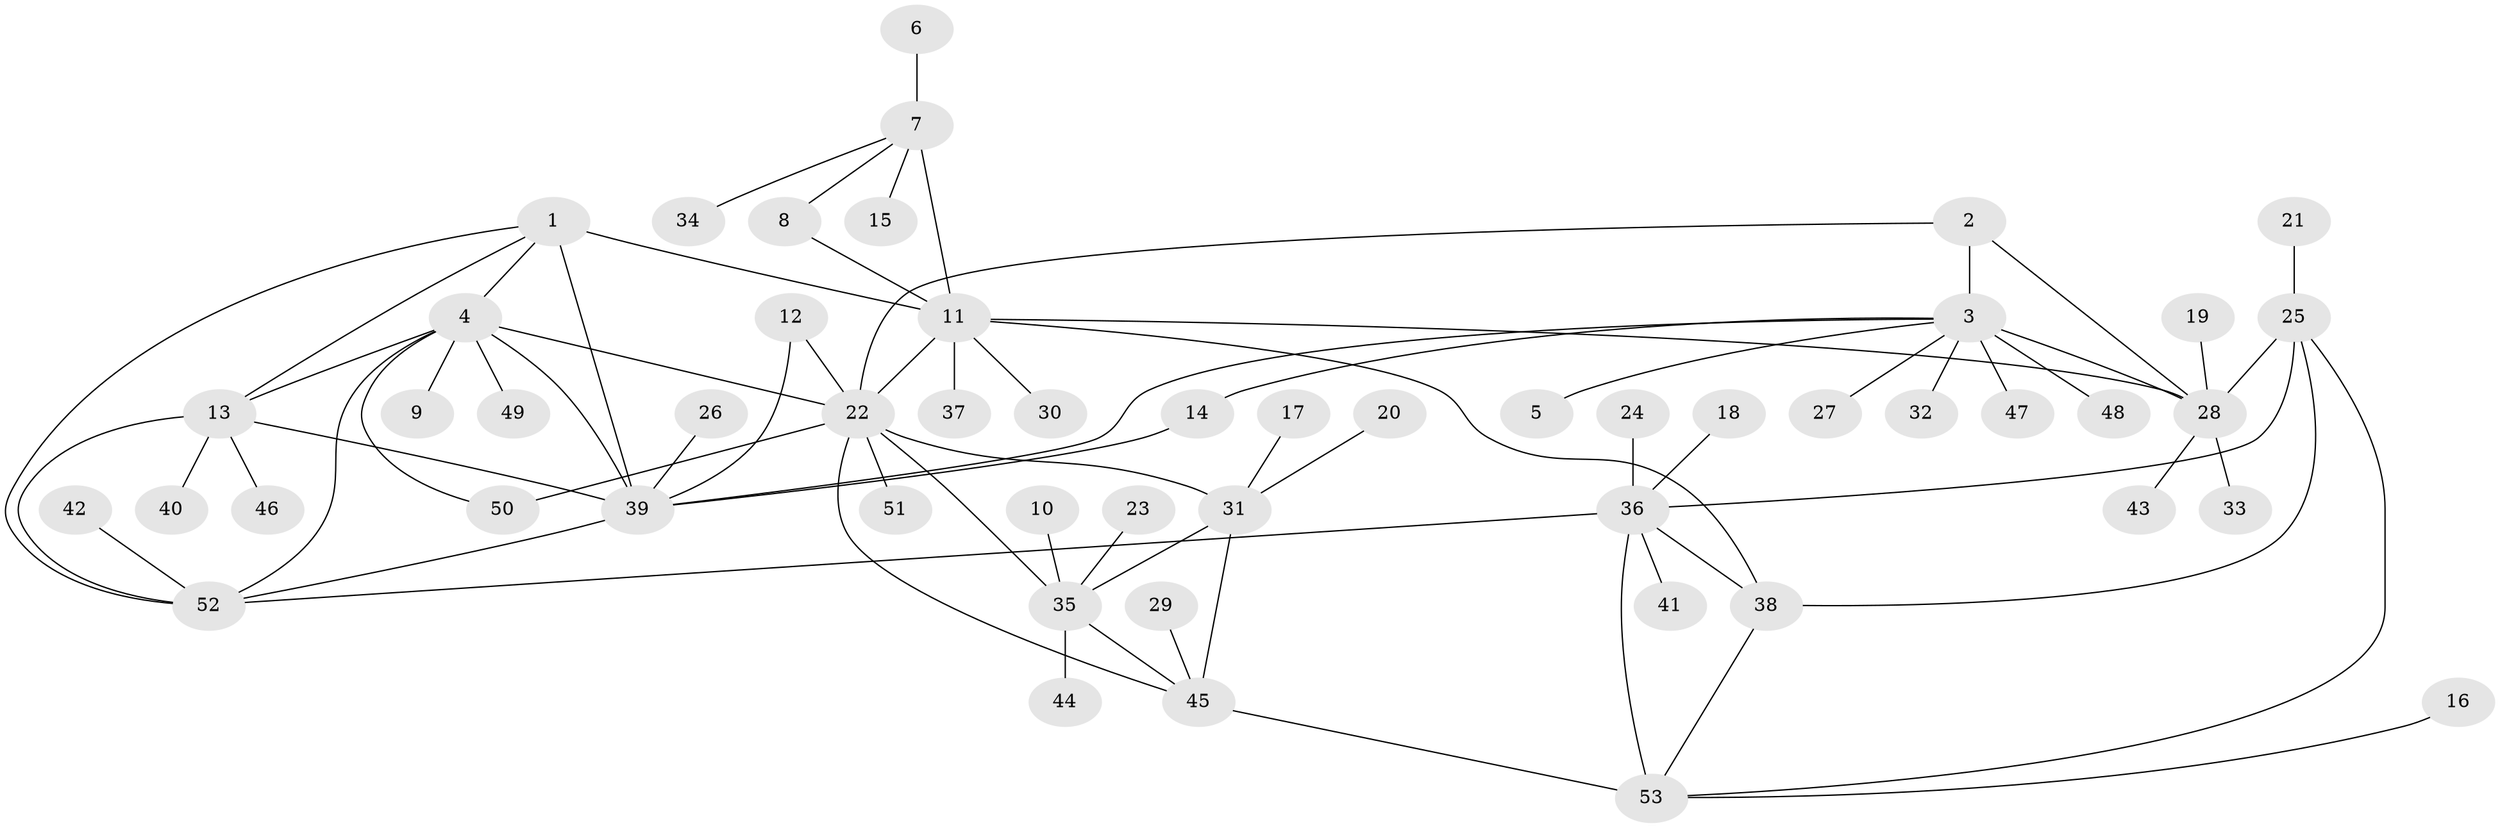 // original degree distribution, {8: 0.03773584905660377, 9: 0.04716981132075472, 4: 0.009433962264150943, 7: 0.05660377358490566, 12: 0.009433962264150943, 5: 0.02830188679245283, 6: 0.02830188679245283, 10: 0.009433962264150943, 11: 0.009433962264150943, 1: 0.5943396226415094, 3: 0.03773584905660377, 2: 0.1320754716981132}
// Generated by graph-tools (version 1.1) at 2025/02/03/09/25 03:02:35]
// undirected, 53 vertices, 75 edges
graph export_dot {
graph [start="1"]
  node [color=gray90,style=filled];
  1;
  2;
  3;
  4;
  5;
  6;
  7;
  8;
  9;
  10;
  11;
  12;
  13;
  14;
  15;
  16;
  17;
  18;
  19;
  20;
  21;
  22;
  23;
  24;
  25;
  26;
  27;
  28;
  29;
  30;
  31;
  32;
  33;
  34;
  35;
  36;
  37;
  38;
  39;
  40;
  41;
  42;
  43;
  44;
  45;
  46;
  47;
  48;
  49;
  50;
  51;
  52;
  53;
  1 -- 4 [weight=1.0];
  1 -- 11 [weight=2.0];
  1 -- 13 [weight=1.0];
  1 -- 39 [weight=1.0];
  1 -- 52 [weight=1.0];
  2 -- 3 [weight=3.0];
  2 -- 22 [weight=1.0];
  2 -- 28 [weight=1.0];
  3 -- 5 [weight=1.0];
  3 -- 14 [weight=1.0];
  3 -- 27 [weight=1.0];
  3 -- 28 [weight=3.0];
  3 -- 32 [weight=1.0];
  3 -- 39 [weight=1.0];
  3 -- 47 [weight=1.0];
  3 -- 48 [weight=1.0];
  4 -- 9 [weight=1.0];
  4 -- 13 [weight=1.0];
  4 -- 22 [weight=1.0];
  4 -- 39 [weight=1.0];
  4 -- 49 [weight=1.0];
  4 -- 50 [weight=1.0];
  4 -- 52 [weight=1.0];
  6 -- 7 [weight=1.0];
  7 -- 8 [weight=2.0];
  7 -- 11 [weight=4.0];
  7 -- 15 [weight=1.0];
  7 -- 34 [weight=1.0];
  8 -- 11 [weight=2.0];
  10 -- 35 [weight=1.0];
  11 -- 22 [weight=1.0];
  11 -- 28 [weight=1.0];
  11 -- 30 [weight=1.0];
  11 -- 37 [weight=1.0];
  11 -- 38 [weight=1.0];
  12 -- 22 [weight=1.0];
  12 -- 39 [weight=1.0];
  13 -- 39 [weight=2.0];
  13 -- 40 [weight=1.0];
  13 -- 46 [weight=1.0];
  13 -- 52 [weight=1.0];
  14 -- 39 [weight=1.0];
  16 -- 53 [weight=1.0];
  17 -- 31 [weight=1.0];
  18 -- 36 [weight=1.0];
  19 -- 28 [weight=1.0];
  20 -- 31 [weight=1.0];
  21 -- 25 [weight=1.0];
  22 -- 31 [weight=2.0];
  22 -- 35 [weight=1.0];
  22 -- 45 [weight=1.0];
  22 -- 50 [weight=1.0];
  22 -- 51 [weight=1.0];
  23 -- 35 [weight=1.0];
  24 -- 36 [weight=1.0];
  25 -- 28 [weight=1.0];
  25 -- 36 [weight=2.0];
  25 -- 38 [weight=1.0];
  25 -- 53 [weight=1.0];
  26 -- 39 [weight=1.0];
  28 -- 33 [weight=1.0];
  28 -- 43 [weight=1.0];
  29 -- 45 [weight=1.0];
  31 -- 35 [weight=2.0];
  31 -- 45 [weight=2.0];
  35 -- 44 [weight=1.0];
  35 -- 45 [weight=1.0];
  36 -- 38 [weight=2.0];
  36 -- 41 [weight=1.0];
  36 -- 52 [weight=1.0];
  36 -- 53 [weight=2.0];
  38 -- 53 [weight=1.0];
  39 -- 52 [weight=1.0];
  42 -- 52 [weight=1.0];
  45 -- 53 [weight=1.0];
}
